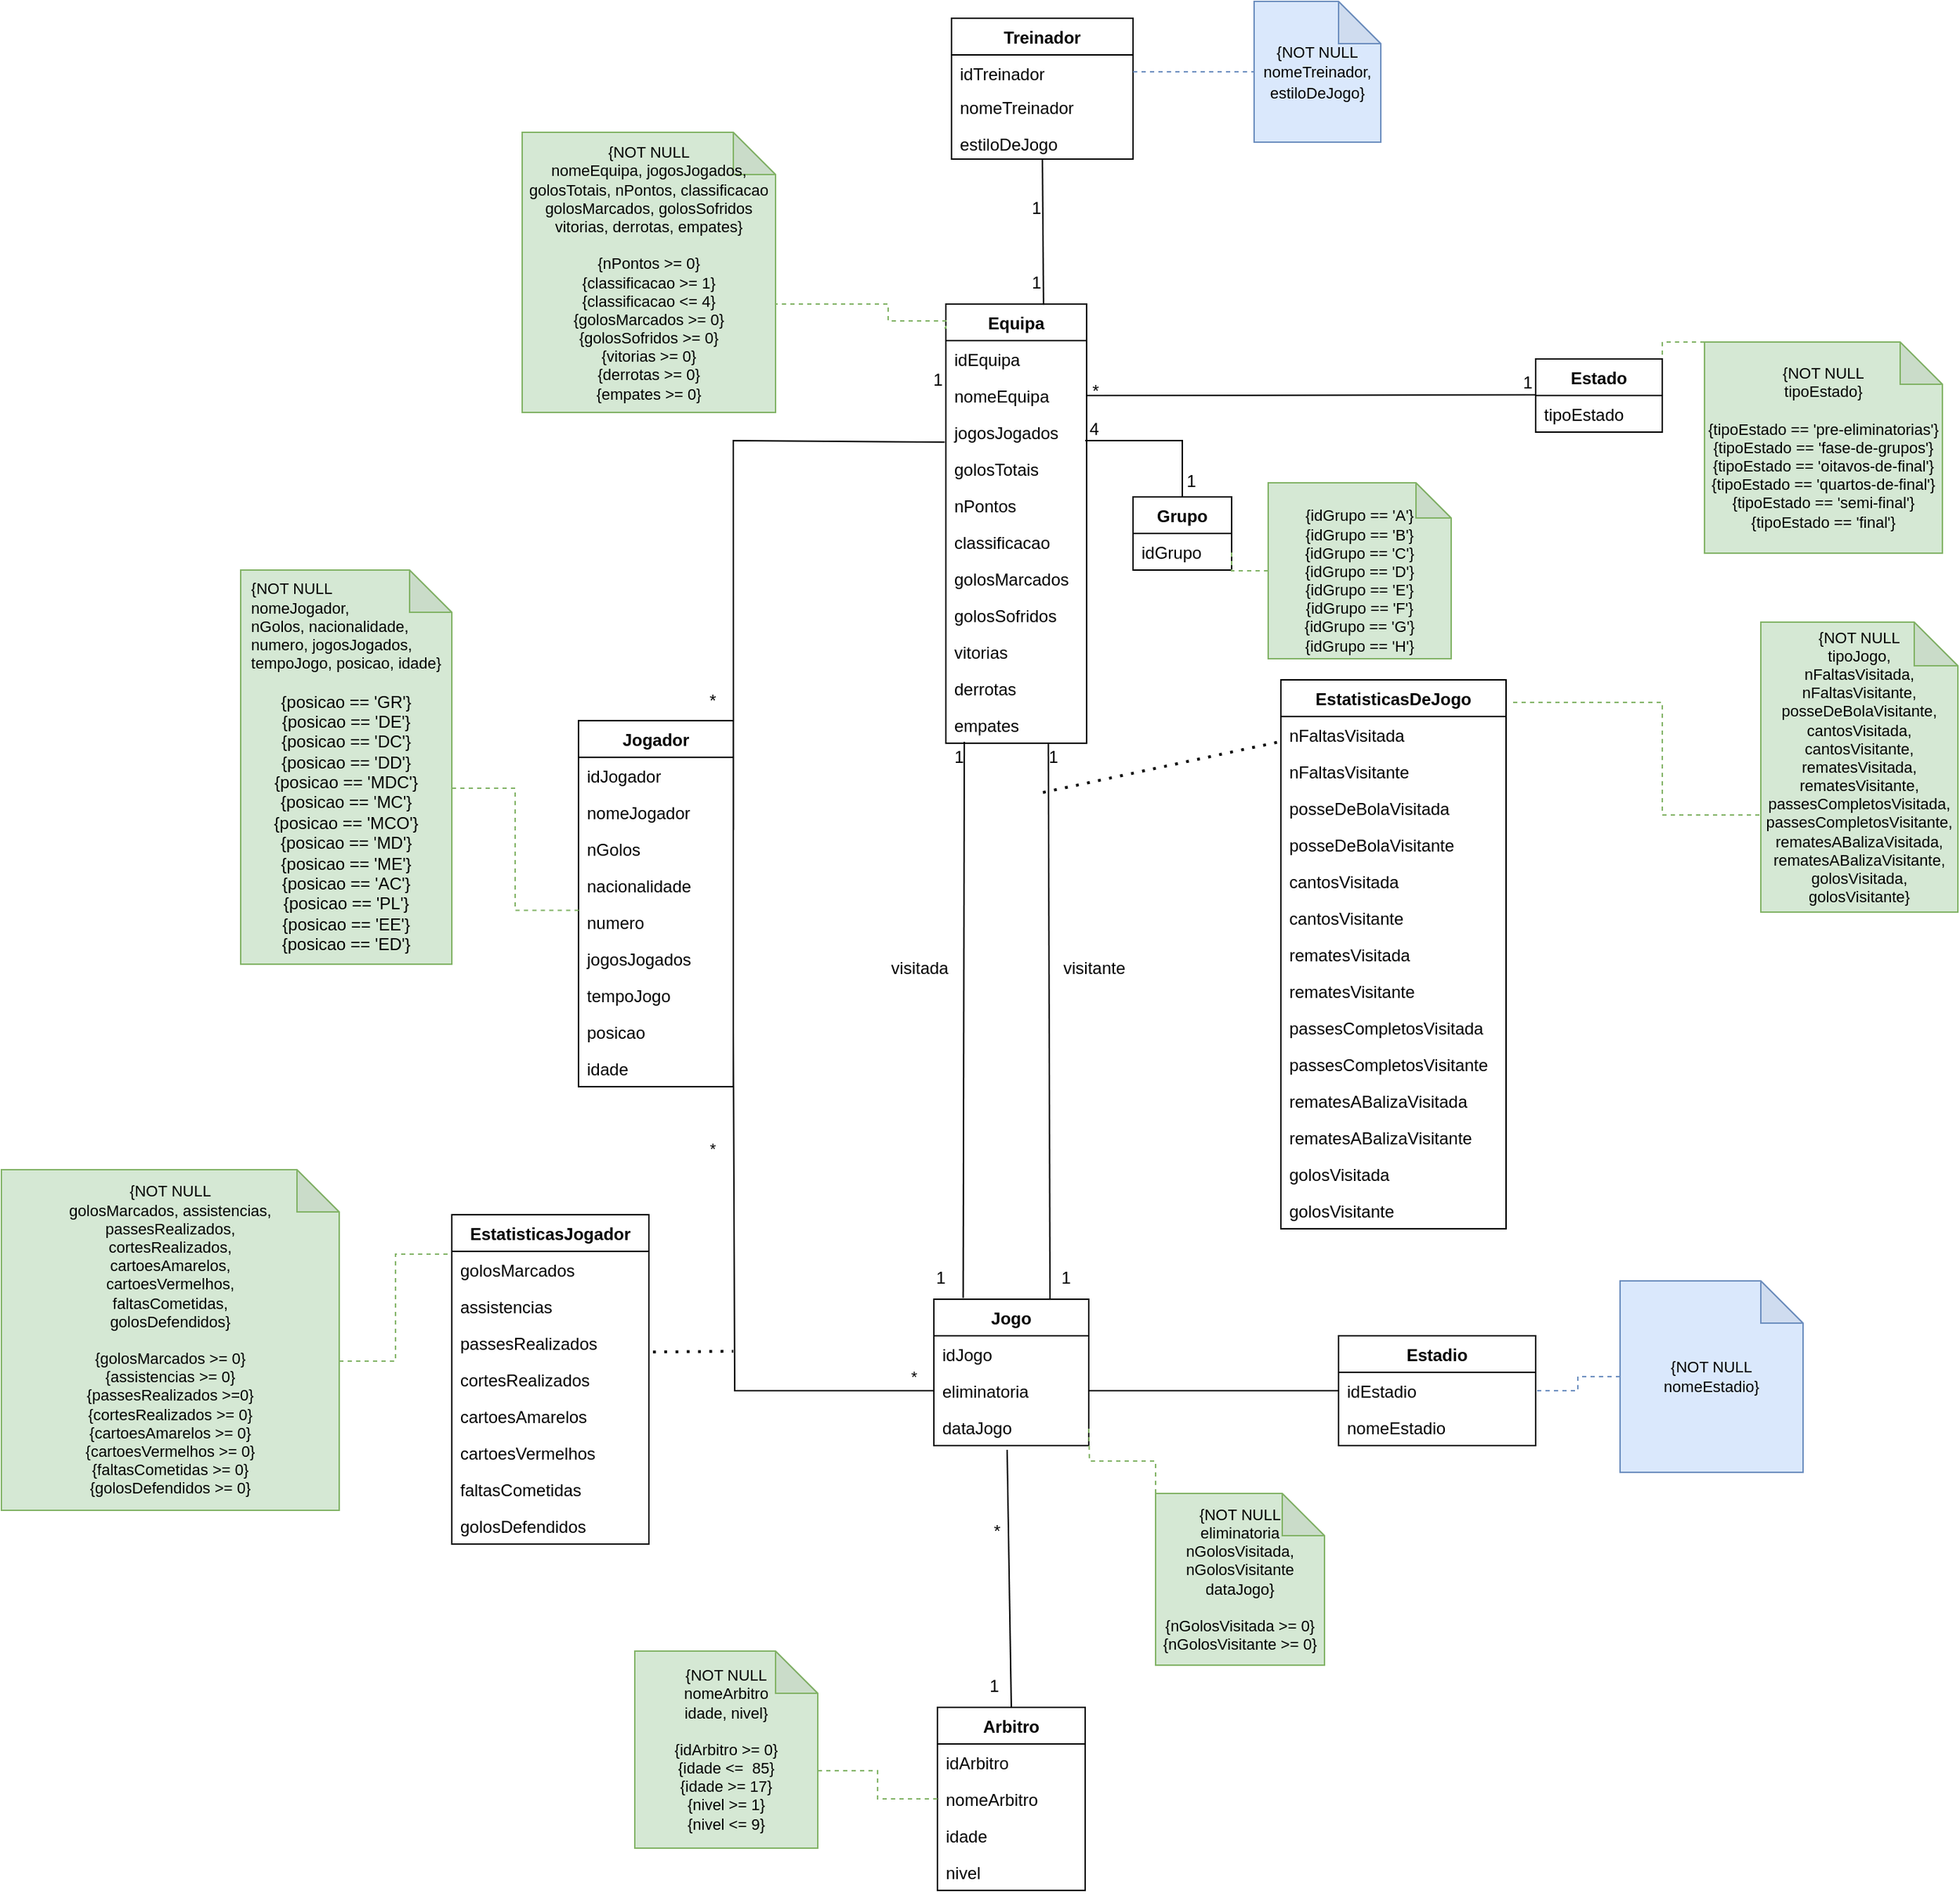 <mxfile version="20.7.4"><diagram id="o1fKpXjpZKO0QUA-Rvre" name="Page-1"><mxGraphModel dx="2308" dy="1985" grid="1" gridSize="10" guides="1" tooltips="1" connect="1" arrows="1" fold="1" page="1" pageScale="1" pageWidth="827" pageHeight="1169" math="0" shadow="0"><root><mxCell id="0"/><mxCell id="1" parent="0"/><mxCell id="t4K7Rf3jq_P4CS6nvT9M-1" value="Equipa" style="swimlane;fontStyle=1;align=center;verticalAlign=top;childLayout=stackLayout;horizontal=1;startSize=26;horizontalStack=0;resizeParent=1;resizeParentMax=0;resizeLast=0;collapsible=1;marginBottom=0;" parent="1" vertex="1"><mxGeometry x="281" y="13" width="100" height="312" as="geometry"/></mxCell><mxCell id="t4K7Rf3jq_P4CS6nvT9M-2" value="idEquipa" style="text;strokeColor=none;fillColor=none;align=left;verticalAlign=top;spacingLeft=4;spacingRight=4;overflow=hidden;rotatable=0;points=[[0,0.5],[1,0.5]];portConstraint=eastwest;" parent="t4K7Rf3jq_P4CS6nvT9M-1" vertex="1"><mxGeometry y="26" width="100" height="26" as="geometry"/></mxCell><mxCell id="t4K7Rf3jq_P4CS6nvT9M-3" value="nomeEquipa" style="text;strokeColor=none;fillColor=none;align=left;verticalAlign=top;spacingLeft=4;spacingRight=4;overflow=hidden;rotatable=0;points=[[0,0.5],[1,0.5]];portConstraint=eastwest;fontStyle=0" parent="t4K7Rf3jq_P4CS6nvT9M-1" vertex="1"><mxGeometry y="52" width="100" height="26" as="geometry"/></mxCell><mxCell id="t4K7Rf3jq_P4CS6nvT9M-4" value="jogosJogados" style="text;strokeColor=none;fillColor=none;align=left;verticalAlign=top;spacingLeft=4;spacingRight=4;overflow=hidden;rotatable=0;points=[[0,0.5],[1,0.5]];portConstraint=eastwest;" parent="t4K7Rf3jq_P4CS6nvT9M-1" vertex="1"><mxGeometry y="78" width="100" height="26" as="geometry"/></mxCell><mxCell id="t4K7Rf3jq_P4CS6nvT9M-5" value="golosTotais" style="text;strokeColor=none;fillColor=none;align=left;verticalAlign=top;spacingLeft=4;spacingRight=4;overflow=hidden;rotatable=0;points=[[0,0.5],[1,0.5]];portConstraint=eastwest;" parent="t4K7Rf3jq_P4CS6nvT9M-1" vertex="1"><mxGeometry y="104" width="100" height="26" as="geometry"/></mxCell><mxCell id="ZD6947_bh7tie47ySwSX-15" value="nPontos" style="text;strokeColor=none;fillColor=none;align=left;verticalAlign=top;spacingLeft=4;spacingRight=4;overflow=hidden;rotatable=0;points=[[0,0.5],[1,0.5]];portConstraint=eastwest;" vertex="1" parent="t4K7Rf3jq_P4CS6nvT9M-1"><mxGeometry y="130" width="100" height="26" as="geometry"/></mxCell><mxCell id="ZD6947_bh7tie47ySwSX-16" value="classificacao" style="text;strokeColor=none;fillColor=none;align=left;verticalAlign=top;spacingLeft=4;spacingRight=4;overflow=hidden;rotatable=0;points=[[0,0.5],[1,0.5]];portConstraint=eastwest;" vertex="1" parent="t4K7Rf3jq_P4CS6nvT9M-1"><mxGeometry y="156" width="100" height="26" as="geometry"/></mxCell><mxCell id="ZD6947_bh7tie47ySwSX-17" value="golosMarcados" style="text;strokeColor=none;fillColor=none;align=left;verticalAlign=top;spacingLeft=4;spacingRight=4;overflow=hidden;rotatable=0;points=[[0,0.5],[1,0.5]];portConstraint=eastwest;" vertex="1" parent="t4K7Rf3jq_P4CS6nvT9M-1"><mxGeometry y="182" width="100" height="26" as="geometry"/></mxCell><mxCell id="ZD6947_bh7tie47ySwSX-18" value="golosSofridos" style="text;strokeColor=none;fillColor=none;align=left;verticalAlign=top;spacingLeft=4;spacingRight=4;overflow=hidden;rotatable=0;points=[[0,0.5],[1,0.5]];portConstraint=eastwest;" vertex="1" parent="t4K7Rf3jq_P4CS6nvT9M-1"><mxGeometry y="208" width="100" height="26" as="geometry"/></mxCell><mxCell id="ZD6947_bh7tie47ySwSX-19" value="vitorias" style="text;strokeColor=none;fillColor=none;align=left;verticalAlign=top;spacingLeft=4;spacingRight=4;overflow=hidden;rotatable=0;points=[[0,0.5],[1,0.5]];portConstraint=eastwest;" vertex="1" parent="t4K7Rf3jq_P4CS6nvT9M-1"><mxGeometry y="234" width="100" height="26" as="geometry"/></mxCell><mxCell id="ZD6947_bh7tie47ySwSX-20" value="derrotas" style="text;strokeColor=none;fillColor=none;align=left;verticalAlign=top;spacingLeft=4;spacingRight=4;overflow=hidden;rotatable=0;points=[[0,0.5],[1,0.5]];portConstraint=eastwest;" vertex="1" parent="t4K7Rf3jq_P4CS6nvT9M-1"><mxGeometry y="260" width="100" height="26" as="geometry"/></mxCell><mxCell id="ZD6947_bh7tie47ySwSX-21" value="empates" style="text;strokeColor=none;fillColor=none;align=left;verticalAlign=top;spacingLeft=4;spacingRight=4;overflow=hidden;rotatable=0;points=[[0,0.5],[1,0.5]];portConstraint=eastwest;" vertex="1" parent="t4K7Rf3jq_P4CS6nvT9M-1"><mxGeometry y="286" width="100" height="26" as="geometry"/></mxCell><mxCell id="t4K7Rf3jq_P4CS6nvT9M-6" value="Jogador" style="swimlane;fontStyle=1;align=center;verticalAlign=top;childLayout=stackLayout;horizontal=1;startSize=26;horizontalStack=0;resizeParent=1;resizeParentMax=0;resizeLast=0;collapsible=1;marginBottom=0;" parent="1" vertex="1"><mxGeometry x="20" y="309" width="110" height="260" as="geometry"/></mxCell><mxCell id="t4K7Rf3jq_P4CS6nvT9M-7" value="idJogador" style="text;strokeColor=none;fillColor=none;align=left;verticalAlign=top;spacingLeft=4;spacingRight=4;overflow=hidden;rotatable=0;points=[[0,0.5],[1,0.5]];portConstraint=eastwest;" parent="t4K7Rf3jq_P4CS6nvT9M-6" vertex="1"><mxGeometry y="26" width="110" height="26" as="geometry"/></mxCell><mxCell id="t4K7Rf3jq_P4CS6nvT9M-8" value="nomeJogador" style="text;strokeColor=none;fillColor=none;align=left;verticalAlign=top;spacingLeft=4;spacingRight=4;overflow=hidden;rotatable=0;points=[[0,0.5],[1,0.5]];portConstraint=eastwest;" parent="t4K7Rf3jq_P4CS6nvT9M-6" vertex="1"><mxGeometry y="52" width="110" height="26" as="geometry"/></mxCell><mxCell id="t4K7Rf3jq_P4CS6nvT9M-9" value="nGolos" style="text;strokeColor=none;fillColor=none;align=left;verticalAlign=top;spacingLeft=4;spacingRight=4;overflow=hidden;rotatable=0;points=[[0,0.5],[1,0.5]];portConstraint=eastwest;" parent="t4K7Rf3jq_P4CS6nvT9M-6" vertex="1"><mxGeometry y="78" width="110" height="26" as="geometry"/></mxCell><mxCell id="t4K7Rf3jq_P4CS6nvT9M-10" value="nacionalidade" style="text;strokeColor=none;fillColor=none;align=left;verticalAlign=top;spacingLeft=4;spacingRight=4;overflow=hidden;rotatable=0;points=[[0,0.5],[1,0.5]];portConstraint=eastwest;" parent="t4K7Rf3jq_P4CS6nvT9M-6" vertex="1"><mxGeometry y="104" width="110" height="26" as="geometry"/></mxCell><mxCell id="t4K7Rf3jq_P4CS6nvT9M-11" value="numero" style="text;strokeColor=none;fillColor=none;align=left;verticalAlign=top;spacingLeft=4;spacingRight=4;overflow=hidden;rotatable=0;points=[[0,0.5],[1,0.5]];portConstraint=eastwest;" parent="t4K7Rf3jq_P4CS6nvT9M-6" vertex="1"><mxGeometry y="130" width="110" height="26" as="geometry"/></mxCell><mxCell id="t4K7Rf3jq_P4CS6nvT9M-12" value="jogosJogados" style="text;strokeColor=none;fillColor=none;align=left;verticalAlign=top;spacingLeft=4;spacingRight=4;overflow=hidden;rotatable=0;points=[[0,0.5],[1,0.5]];portConstraint=eastwest;" parent="t4K7Rf3jq_P4CS6nvT9M-6" vertex="1"><mxGeometry y="156" width="110" height="26" as="geometry"/></mxCell><mxCell id="t4K7Rf3jq_P4CS6nvT9M-13" value="tempoJogo" style="text;strokeColor=none;fillColor=none;align=left;verticalAlign=top;spacingLeft=4;spacingRight=4;overflow=hidden;rotatable=0;points=[[0,0.5],[1,0.5]];portConstraint=eastwest;" parent="t4K7Rf3jq_P4CS6nvT9M-6" vertex="1"><mxGeometry y="182" width="110" height="26" as="geometry"/></mxCell><mxCell id="t4K7Rf3jq_P4CS6nvT9M-14" value="posicao" style="text;strokeColor=none;fillColor=none;align=left;verticalAlign=top;spacingLeft=4;spacingRight=4;overflow=hidden;rotatable=0;points=[[0,0.5],[1,0.5]];portConstraint=eastwest;" parent="t4K7Rf3jq_P4CS6nvT9M-6" vertex="1"><mxGeometry y="208" width="110" height="26" as="geometry"/></mxCell><mxCell id="t4K7Rf3jq_P4CS6nvT9M-15" value="idade" style="text;strokeColor=none;fillColor=none;align=left;verticalAlign=top;spacingLeft=4;spacingRight=4;overflow=hidden;rotatable=0;points=[[0,0.5],[1,0.5]];portConstraint=eastwest;" parent="t4K7Rf3jq_P4CS6nvT9M-6" vertex="1"><mxGeometry y="234" width="110" height="26" as="geometry"/></mxCell><mxCell id="t4K7Rf3jq_P4CS6nvT9M-16" value="" style="endArrow=none;html=1;rounded=0;entryX=-0.008;entryY=0.773;entryDx=0;entryDy=0;exitX=1.001;exitY=-0.016;exitDx=0;exitDy=0;exitPerimeter=0;entryPerimeter=0;" parent="1" source="t4K7Rf3jq_P4CS6nvT9M-9" target="t4K7Rf3jq_P4CS6nvT9M-4" edge="1"><mxGeometry width="50" height="50" relative="1" as="geometry"><mxPoint x="170" y="160" as="sourcePoint"/><mxPoint x="220" y="110" as="targetPoint"/><Array as="points"><mxPoint x="130" y="110"/></Array></mxGeometry></mxCell><mxCell id="t4K7Rf3jq_P4CS6nvT9M-17" value="Jogo" style="swimlane;fontStyle=1;align=center;verticalAlign=top;childLayout=stackLayout;horizontal=1;startSize=26;horizontalStack=0;resizeParent=1;resizeParentMax=0;resizeLast=0;collapsible=1;marginBottom=0;" parent="1" vertex="1"><mxGeometry x="272.5" y="720" width="110" height="104" as="geometry"/></mxCell><mxCell id="t4K7Rf3jq_P4CS6nvT9M-18" value="idJogo" style="text;strokeColor=none;fillColor=none;align=left;verticalAlign=top;spacingLeft=4;spacingRight=4;overflow=hidden;rotatable=0;points=[[0,0.5],[1,0.5]];portConstraint=eastwest;" parent="t4K7Rf3jq_P4CS6nvT9M-17" vertex="1"><mxGeometry y="26" width="110" height="26" as="geometry"/></mxCell><mxCell id="t4K7Rf3jq_P4CS6nvT9M-19" value="eliminatoria" style="text;strokeColor=none;fillColor=none;align=left;verticalAlign=top;spacingLeft=4;spacingRight=4;overflow=hidden;rotatable=0;points=[[0,0.5],[1,0.5]];portConstraint=eastwest;" parent="t4K7Rf3jq_P4CS6nvT9M-17" vertex="1"><mxGeometry y="52" width="110" height="26" as="geometry"/></mxCell><mxCell id="t4K7Rf3jq_P4CS6nvT9M-22" value="dataJogo" style="text;strokeColor=none;fillColor=none;align=left;verticalAlign=top;spacingLeft=4;spacingRight=4;overflow=hidden;rotatable=0;points=[[0,0.5],[1,0.5]];portConstraint=eastwest;" parent="t4K7Rf3jq_P4CS6nvT9M-17" vertex="1"><mxGeometry y="78" width="110" height="26" as="geometry"/></mxCell><mxCell id="t4K7Rf3jq_P4CS6nvT9M-23" value="" style="endArrow=none;html=1;rounded=0;entryX=0.131;entryY=0.963;entryDx=0;entryDy=0;entryPerimeter=0;exitX=0.189;exitY=-0.009;exitDx=0;exitDy=0;exitPerimeter=0;" parent="1" source="t4K7Rf3jq_P4CS6nvT9M-17" target="ZD6947_bh7tie47ySwSX-21" edge="1"><mxGeometry width="50" height="50" relative="1" as="geometry"><mxPoint x="280" y="430" as="sourcePoint"/><mxPoint x="330" y="380" as="targetPoint"/></mxGeometry></mxCell><mxCell id="t4K7Rf3jq_P4CS6nvT9M-24" value="" style="endArrow=none;html=1;rounded=0;entryX=0.728;entryY=0.99;entryDx=0;entryDy=0;entryPerimeter=0;exitX=0.75;exitY=0;exitDx=0;exitDy=0;" parent="1" source="t4K7Rf3jq_P4CS6nvT9M-17" target="ZD6947_bh7tie47ySwSX-21" edge="1"><mxGeometry width="50" height="50" relative="1" as="geometry"><mxPoint x="280" y="430" as="sourcePoint"/><mxPoint x="330" y="380" as="targetPoint"/></mxGeometry></mxCell><mxCell id="t4K7Rf3jq_P4CS6nvT9M-25" value="visitada" style="text;html=1;align=center;verticalAlign=middle;resizable=0;points=[];autosize=1;strokeColor=none;fillColor=none;" parent="1" vertex="1"><mxGeometry x="232" y="470" width="60" height="30" as="geometry"/></mxCell><mxCell id="t4K7Rf3jq_P4CS6nvT9M-26" value="visitante" style="text;html=1;align=center;verticalAlign=middle;resizable=0;points=[];autosize=1;strokeColor=none;fillColor=none;" parent="1" vertex="1"><mxGeometry x="351" y="470" width="70" height="30" as="geometry"/></mxCell><mxCell id="t4K7Rf3jq_P4CS6nvT9M-36" value="*" style="text;html=1;align=center;verticalAlign=middle;resizable=0;points=[];autosize=1;strokeColor=none;fillColor=none;" parent="1" vertex="1"><mxGeometry x="100" y="280" width="30" height="30" as="geometry"/></mxCell><mxCell id="t4K7Rf3jq_P4CS6nvT9M-37" value="1" style="text;html=1;align=center;verticalAlign=middle;resizable=0;points=[];autosize=1;strokeColor=none;fillColor=none;" parent="1" vertex="1"><mxGeometry x="260" y="52" width="30" height="30" as="geometry"/></mxCell><mxCell id="t4K7Rf3jq_P4CS6nvT9M-38" value="Estado" style="swimlane;fontStyle=1;align=center;verticalAlign=top;childLayout=stackLayout;horizontal=1;startSize=26;horizontalStack=0;resizeParent=1;resizeParentMax=0;resizeLast=0;collapsible=1;marginBottom=0;" parent="1" vertex="1"><mxGeometry x="700" y="52" width="90" height="52" as="geometry"/></mxCell><mxCell id="t4K7Rf3jq_P4CS6nvT9M-39" value="tipoEstado" style="text;strokeColor=none;fillColor=none;align=left;verticalAlign=top;spacingLeft=4;spacingRight=4;overflow=hidden;rotatable=0;points=[[0,0.5],[1,0.5]];portConstraint=eastwest;" parent="t4K7Rf3jq_P4CS6nvT9M-38" vertex="1"><mxGeometry y="26" width="90" height="26" as="geometry"/></mxCell><mxCell id="t4K7Rf3jq_P4CS6nvT9M-40" value="Grupo" style="swimlane;fontStyle=1;align=center;verticalAlign=top;childLayout=stackLayout;horizontal=1;startSize=26;horizontalStack=0;resizeParent=1;resizeParentMax=0;resizeLast=0;collapsible=1;marginBottom=0;" parent="1" vertex="1"><mxGeometry x="414" y="150" width="70" height="52" as="geometry"/></mxCell><mxCell id="t4K7Rf3jq_P4CS6nvT9M-41" value="idGrupo" style="text;strokeColor=none;fillColor=none;align=left;verticalAlign=top;spacingLeft=4;spacingRight=4;overflow=hidden;rotatable=0;points=[[0,0.5],[1,0.5]];portConstraint=eastwest;" parent="t4K7Rf3jq_P4CS6nvT9M-40" vertex="1"><mxGeometry y="26" width="70" height="26" as="geometry"/></mxCell><mxCell id="t4K7Rf3jq_P4CS6nvT9M-42" value="" style="endArrow=none;html=1;rounded=0;exitX=1;exitY=0.5;exitDx=0;exitDy=0;entryX=0.002;entryY=-0.018;entryDx=0;entryDy=0;entryPerimeter=0;" parent="1" source="t4K7Rf3jq_P4CS6nvT9M-3" target="t4K7Rf3jq_P4CS6nvT9M-39" edge="1"><mxGeometry width="50" height="50" relative="1" as="geometry"><mxPoint x="430" y="130" as="sourcePoint"/><mxPoint x="480" y="80" as="targetPoint"/></mxGeometry></mxCell><mxCell id="t4K7Rf3jq_P4CS6nvT9M-43" value="" style="endArrow=none;html=1;rounded=0;entryX=0.5;entryY=0;entryDx=0;entryDy=0;" parent="1" target="t4K7Rf3jq_P4CS6nvT9M-40" edge="1"><mxGeometry width="50" height="50" relative="1" as="geometry"><mxPoint x="380.0" y="110" as="sourcePoint"/><mxPoint x="430" y="110" as="targetPoint"/><Array as="points"><mxPoint x="449" y="110"/></Array></mxGeometry></mxCell><mxCell id="t4K7Rf3jq_P4CS6nvT9M-44" value="*" style="text;html=1;align=center;verticalAlign=middle;resizable=0;points=[];autosize=1;strokeColor=none;fillColor=none;" parent="1" vertex="1"><mxGeometry x="372" y="60" width="30" height="30" as="geometry"/></mxCell><mxCell id="t4K7Rf3jq_P4CS6nvT9M-45" value="1" style="text;html=1;align=center;verticalAlign=middle;resizable=0;points=[];autosize=1;strokeColor=none;fillColor=none;" parent="1" vertex="1"><mxGeometry x="679" y="54" width="30" height="30" as="geometry"/></mxCell><mxCell id="t4K7Rf3jq_P4CS6nvT9M-46" value="4" style="text;html=1;align=center;verticalAlign=middle;resizable=0;points=[];autosize=1;strokeColor=none;fillColor=none;" parent="1" vertex="1"><mxGeometry x="371" y="87" width="30" height="30" as="geometry"/></mxCell><mxCell id="t4K7Rf3jq_P4CS6nvT9M-47" value="1" style="text;html=1;align=center;verticalAlign=middle;resizable=0;points=[];autosize=1;strokeColor=none;fillColor=none;" parent="1" vertex="1"><mxGeometry x="440" y="124" width="30" height="30" as="geometry"/></mxCell><mxCell id="t4K7Rf3jq_P4CS6nvT9M-48" value="1" style="text;html=1;align=center;verticalAlign=middle;resizable=0;points=[];autosize=1;strokeColor=none;fillColor=none;" parent="1" vertex="1"><mxGeometry x="275" y="320" width="30" height="30" as="geometry"/></mxCell><mxCell id="t4K7Rf3jq_P4CS6nvT9M-49" value="1" style="text;html=1;align=center;verticalAlign=middle;resizable=0;points=[];autosize=1;strokeColor=none;fillColor=none;" parent="1" vertex="1"><mxGeometry x="342" y="320" width="30" height="30" as="geometry"/></mxCell><mxCell id="t4K7Rf3jq_P4CS6nvT9M-50" value="1" style="text;html=1;align=center;verticalAlign=middle;resizable=0;points=[];autosize=1;strokeColor=none;fillColor=none;" parent="1" vertex="1"><mxGeometry x="262" y="690" width="30" height="30" as="geometry"/></mxCell><mxCell id="t4K7Rf3jq_P4CS6nvT9M-51" value="EstatisticasDeJogo" style="swimlane;fontStyle=1;align=center;verticalAlign=top;childLayout=stackLayout;horizontal=1;startSize=26;horizontalStack=0;resizeParent=1;resizeParentMax=0;resizeLast=0;collapsible=1;marginBottom=0;" parent="1" vertex="1"><mxGeometry x="519" y="280" width="160" height="390" as="geometry"/></mxCell><mxCell id="t4K7Rf3jq_P4CS6nvT9M-53" value="nFaltasVisitada" style="text;strokeColor=none;fillColor=none;align=left;verticalAlign=top;spacingLeft=4;spacingRight=4;overflow=hidden;rotatable=0;points=[[0,0.5],[1,0.5]];portConstraint=eastwest;" parent="t4K7Rf3jq_P4CS6nvT9M-51" vertex="1"><mxGeometry y="26" width="160" height="26" as="geometry"/></mxCell><mxCell id="t4K7Rf3jq_P4CS6nvT9M-54" value="nFaltasVisitante" style="text;strokeColor=none;fillColor=none;align=left;verticalAlign=top;spacingLeft=4;spacingRight=4;overflow=hidden;rotatable=0;points=[[0,0.5],[1,0.5]];portConstraint=eastwest;" parent="t4K7Rf3jq_P4CS6nvT9M-51" vertex="1"><mxGeometry y="52" width="160" height="26" as="geometry"/></mxCell><mxCell id="t4K7Rf3jq_P4CS6nvT9M-55" value="posseDeBolaVisitada&#xA;" style="text;strokeColor=none;fillColor=none;align=left;verticalAlign=top;spacingLeft=4;spacingRight=4;overflow=hidden;rotatable=0;points=[[0,0.5],[1,0.5]];portConstraint=eastwest;" parent="t4K7Rf3jq_P4CS6nvT9M-51" vertex="1"><mxGeometry y="78" width="160" height="26" as="geometry"/></mxCell><mxCell id="ZD6947_bh7tie47ySwSX-7" value="posseDeBolaVisitante&#xA;" style="text;strokeColor=none;fillColor=none;align=left;verticalAlign=top;spacingLeft=4;spacingRight=4;overflow=hidden;rotatable=0;points=[[0,0.5],[1,0.5]];portConstraint=eastwest;" vertex="1" parent="t4K7Rf3jq_P4CS6nvT9M-51"><mxGeometry y="104" width="160" height="26" as="geometry"/></mxCell><mxCell id="t4K7Rf3jq_P4CS6nvT9M-56" value="cantosVisitada&#xA;" style="text;strokeColor=none;fillColor=none;align=left;verticalAlign=top;spacingLeft=4;spacingRight=4;overflow=hidden;rotatable=0;points=[[0,0.5],[1,0.5]];portConstraint=eastwest;" parent="t4K7Rf3jq_P4CS6nvT9M-51" vertex="1"><mxGeometry y="130" width="160" height="26" as="geometry"/></mxCell><mxCell id="ZD6947_bh7tie47ySwSX-8" value="cantosVisitante&#xA;" style="text;strokeColor=none;fillColor=none;align=left;verticalAlign=top;spacingLeft=4;spacingRight=4;overflow=hidden;rotatable=0;points=[[0,0.5],[1,0.5]];portConstraint=eastwest;" vertex="1" parent="t4K7Rf3jq_P4CS6nvT9M-51"><mxGeometry y="156" width="160" height="26" as="geometry"/></mxCell><mxCell id="t4K7Rf3jq_P4CS6nvT9M-57" value="rematesVisitada" style="text;strokeColor=none;fillColor=none;align=left;verticalAlign=top;spacingLeft=4;spacingRight=4;overflow=hidden;rotatable=0;points=[[0,0.5],[1,0.5]];portConstraint=eastwest;" parent="t4K7Rf3jq_P4CS6nvT9M-51" vertex="1"><mxGeometry y="182" width="160" height="26" as="geometry"/></mxCell><mxCell id="ZD6947_bh7tie47ySwSX-9" value="rematesVisitante&#xA;" style="text;strokeColor=none;fillColor=none;align=left;verticalAlign=top;spacingLeft=4;spacingRight=4;overflow=hidden;rotatable=0;points=[[0,0.5],[1,0.5]];portConstraint=eastwest;" vertex="1" parent="t4K7Rf3jq_P4CS6nvT9M-51"><mxGeometry y="208" width="160" height="26" as="geometry"/></mxCell><mxCell id="t4K7Rf3jq_P4CS6nvT9M-58" value="passesCompletosVisitada" style="text;strokeColor=none;fillColor=none;align=left;verticalAlign=top;spacingLeft=4;spacingRight=4;overflow=hidden;rotatable=0;points=[[0,0.5],[1,0.5]];portConstraint=eastwest;" parent="t4K7Rf3jq_P4CS6nvT9M-51" vertex="1"><mxGeometry y="234" width="160" height="26" as="geometry"/></mxCell><mxCell id="ZD6947_bh7tie47ySwSX-10" value="passesCompletosVisitante&#xA;" style="text;strokeColor=none;fillColor=none;align=left;verticalAlign=top;spacingLeft=4;spacingRight=4;overflow=hidden;rotatable=0;points=[[0,0.5],[1,0.5]];portConstraint=eastwest;" vertex="1" parent="t4K7Rf3jq_P4CS6nvT9M-51"><mxGeometry y="260" width="160" height="26" as="geometry"/></mxCell><mxCell id="t4K7Rf3jq_P4CS6nvT9M-59" value="rematesABalizaVisitada" style="text;strokeColor=none;fillColor=none;align=left;verticalAlign=top;spacingLeft=4;spacingRight=4;overflow=hidden;rotatable=0;points=[[0,0.5],[1,0.5]];portConstraint=eastwest;" parent="t4K7Rf3jq_P4CS6nvT9M-51" vertex="1"><mxGeometry y="286" width="160" height="26" as="geometry"/></mxCell><mxCell id="ZD6947_bh7tie47ySwSX-11" value="rematesABalizaVisitante" style="text;strokeColor=none;fillColor=none;align=left;verticalAlign=top;spacingLeft=4;spacingRight=4;overflow=hidden;rotatable=0;points=[[0,0.5],[1,0.5]];portConstraint=eastwest;" vertex="1" parent="t4K7Rf3jq_P4CS6nvT9M-51"><mxGeometry y="312" width="160" height="26" as="geometry"/></mxCell><mxCell id="ZD6947_bh7tie47ySwSX-12" value="golosVisitada" style="text;strokeColor=none;fillColor=none;align=left;verticalAlign=top;spacingLeft=4;spacingRight=4;overflow=hidden;rotatable=0;points=[[0,0.5],[1,0.5]];portConstraint=eastwest;" vertex="1" parent="t4K7Rf3jq_P4CS6nvT9M-51"><mxGeometry y="338" width="160" height="26" as="geometry"/></mxCell><mxCell id="ZD6947_bh7tie47ySwSX-13" value="golosVisitante" style="text;strokeColor=none;fillColor=none;align=left;verticalAlign=top;spacingLeft=4;spacingRight=4;overflow=hidden;rotatable=0;points=[[0,0.5],[1,0.5]];portConstraint=eastwest;" vertex="1" parent="t4K7Rf3jq_P4CS6nvT9M-51"><mxGeometry y="364" width="160" height="26" as="geometry"/></mxCell><mxCell id="t4K7Rf3jq_P4CS6nvT9M-60" value="" style="endArrow=none;dashed=1;html=1;dashPattern=1 3;strokeWidth=2;rounded=0;entryX=-0.004;entryY=0.689;entryDx=0;entryDy=0;entryPerimeter=0;" parent="1" target="t4K7Rf3jq_P4CS6nvT9M-53" edge="1"><mxGeometry width="50" height="50" relative="1" as="geometry"><mxPoint x="350" y="360" as="sourcePoint"/><mxPoint x="410" y="310" as="targetPoint"/></mxGeometry></mxCell><mxCell id="t4K7Rf3jq_P4CS6nvT9M-61" value="EstatisticasJogador" style="swimlane;fontStyle=1;align=center;verticalAlign=top;childLayout=stackLayout;horizontal=1;startSize=26;horizontalStack=0;resizeParent=1;resizeParentMax=0;resizeLast=0;collapsible=1;marginBottom=0;" parent="1" vertex="1"><mxGeometry x="-70" y="660" width="140" height="234" as="geometry"/></mxCell><mxCell id="t4K7Rf3jq_P4CS6nvT9M-62" value="golosMarcados" style="text;strokeColor=none;fillColor=none;align=left;verticalAlign=top;spacingLeft=4;spacingRight=4;overflow=hidden;rotatable=0;points=[[0,0.5],[1,0.5]];portConstraint=eastwest;" parent="t4K7Rf3jq_P4CS6nvT9M-61" vertex="1"><mxGeometry y="26" width="140" height="26" as="geometry"/></mxCell><mxCell id="t4K7Rf3jq_P4CS6nvT9M-63" value="assistencias" style="text;strokeColor=none;fillColor=none;align=left;verticalAlign=top;spacingLeft=4;spacingRight=4;overflow=hidden;rotatable=0;points=[[0,0.5],[1,0.5]];portConstraint=eastwest;" parent="t4K7Rf3jq_P4CS6nvT9M-61" vertex="1"><mxGeometry y="52" width="140" height="26" as="geometry"/></mxCell><mxCell id="t4K7Rf3jq_P4CS6nvT9M-64" value="passesRealizados" style="text;strokeColor=none;fillColor=none;align=left;verticalAlign=top;spacingLeft=4;spacingRight=4;overflow=hidden;rotatable=0;points=[[0,0.5],[1,0.5]];portConstraint=eastwest;" parent="t4K7Rf3jq_P4CS6nvT9M-61" vertex="1"><mxGeometry y="78" width="140" height="26" as="geometry"/></mxCell><mxCell id="t4K7Rf3jq_P4CS6nvT9M-65" value="cortesRealizados" style="text;strokeColor=none;fillColor=none;align=left;verticalAlign=top;spacingLeft=4;spacingRight=4;overflow=hidden;rotatable=0;points=[[0,0.5],[1,0.5]];portConstraint=eastwest;" parent="t4K7Rf3jq_P4CS6nvT9M-61" vertex="1"><mxGeometry y="104" width="140" height="26" as="geometry"/></mxCell><mxCell id="t4K7Rf3jq_P4CS6nvT9M-66" value="cartoesAmarelos" style="text;strokeColor=none;fillColor=none;align=left;verticalAlign=top;spacingLeft=4;spacingRight=4;overflow=hidden;rotatable=0;points=[[0,0.5],[1,0.5]];portConstraint=eastwest;" parent="t4K7Rf3jq_P4CS6nvT9M-61" vertex="1"><mxGeometry y="130" width="140" height="26" as="geometry"/></mxCell><mxCell id="t4K7Rf3jq_P4CS6nvT9M-67" value="cartoesVermelhos" style="text;strokeColor=none;fillColor=none;align=left;verticalAlign=top;spacingLeft=4;spacingRight=4;overflow=hidden;rotatable=0;points=[[0,0.5],[1,0.5]];portConstraint=eastwest;" parent="t4K7Rf3jq_P4CS6nvT9M-61" vertex="1"><mxGeometry y="156" width="140" height="26" as="geometry"/></mxCell><mxCell id="t4K7Rf3jq_P4CS6nvT9M-68" value="faltasCometidas" style="text;strokeColor=none;fillColor=none;align=left;verticalAlign=top;spacingLeft=4;spacingRight=4;overflow=hidden;rotatable=0;points=[[0,0.5],[1,0.5]];portConstraint=eastwest;" parent="t4K7Rf3jq_P4CS6nvT9M-61" vertex="1"><mxGeometry y="182" width="140" height="26" as="geometry"/></mxCell><mxCell id="t4K7Rf3jq_P4CS6nvT9M-69" value="golosDefendidos" style="text;strokeColor=none;fillColor=none;align=left;verticalAlign=top;spacingLeft=4;spacingRight=4;overflow=hidden;rotatable=0;points=[[0,0.5],[1,0.5]];portConstraint=eastwest;" parent="t4K7Rf3jq_P4CS6nvT9M-61" vertex="1"><mxGeometry y="208" width="140" height="26" as="geometry"/></mxCell><mxCell id="t4K7Rf3jq_P4CS6nvT9M-71" value="Arbitro" style="swimlane;fontStyle=1;align=center;verticalAlign=top;childLayout=stackLayout;horizontal=1;startSize=26;horizontalStack=0;resizeParent=1;resizeParentMax=0;resizeLast=0;collapsible=1;marginBottom=0;" parent="1" vertex="1"><mxGeometry x="275" y="1010" width="105" height="130" as="geometry"/></mxCell><mxCell id="t4K7Rf3jq_P4CS6nvT9M-72" value="idArbitro" style="text;strokeColor=none;fillColor=none;align=left;verticalAlign=top;spacingLeft=4;spacingRight=4;overflow=hidden;rotatable=0;points=[[0,0.5],[1,0.5]];portConstraint=eastwest;" parent="t4K7Rf3jq_P4CS6nvT9M-71" vertex="1"><mxGeometry y="26" width="105" height="26" as="geometry"/></mxCell><mxCell id="t4K7Rf3jq_P4CS6nvT9M-73" value="nomeArbitro" style="text;strokeColor=none;fillColor=none;align=left;verticalAlign=top;spacingLeft=4;spacingRight=4;overflow=hidden;rotatable=0;points=[[0,0.5],[1,0.5]];portConstraint=eastwest;" parent="t4K7Rf3jq_P4CS6nvT9M-71" vertex="1"><mxGeometry y="52" width="105" height="26" as="geometry"/></mxCell><mxCell id="t4K7Rf3jq_P4CS6nvT9M-74" value="idade" style="text;strokeColor=none;fillColor=none;align=left;verticalAlign=top;spacingLeft=4;spacingRight=4;overflow=hidden;rotatable=0;points=[[0,0.5],[1,0.5]];portConstraint=eastwest;" parent="t4K7Rf3jq_P4CS6nvT9M-71" vertex="1"><mxGeometry y="78" width="105" height="26" as="geometry"/></mxCell><mxCell id="t4K7Rf3jq_P4CS6nvT9M-75" value="nivel" style="text;strokeColor=none;fillColor=none;align=left;verticalAlign=top;spacingLeft=4;spacingRight=4;overflow=hidden;rotatable=0;points=[[0,0.5],[1,0.5]];portConstraint=eastwest;" parent="t4K7Rf3jq_P4CS6nvT9M-71" vertex="1"><mxGeometry y="104" width="105" height="26" as="geometry"/></mxCell><mxCell id="t4K7Rf3jq_P4CS6nvT9M-76" value="" style="endArrow=none;html=1;rounded=0;entryX=0.473;entryY=1.115;entryDx=0;entryDy=0;entryPerimeter=0;exitX=0.5;exitY=0;exitDx=0;exitDy=0;" parent="1" source="t4K7Rf3jq_P4CS6nvT9M-71" target="t4K7Rf3jq_P4CS6nvT9M-22" edge="1"><mxGeometry width="50" height="50" relative="1" as="geometry"><mxPoint x="300" y="620" as="sourcePoint"/><mxPoint x="350" y="570" as="targetPoint"/></mxGeometry></mxCell><mxCell id="t4K7Rf3jq_P4CS6nvT9M-77" value="1" style="text;html=1;align=center;verticalAlign=middle;resizable=0;points=[];autosize=1;strokeColor=none;fillColor=none;" parent="1" vertex="1"><mxGeometry x="351" y="690" width="30" height="30" as="geometry"/></mxCell><mxCell id="t4K7Rf3jq_P4CS6nvT9M-78" value="1" style="text;html=1;align=center;verticalAlign=middle;resizable=0;points=[];autosize=1;strokeColor=none;fillColor=none;" parent="1" vertex="1"><mxGeometry x="300" y="980" width="30" height="30" as="geometry"/></mxCell><mxCell id="t4K7Rf3jq_P4CS6nvT9M-82" style="edgeStyle=orthogonalEdgeStyle;rounded=0;orthogonalLoop=1;jettySize=auto;html=1;exitX=0;exitY=0;exitDx=150;exitDy=155;exitPerimeter=0;entryX=0.011;entryY=0.185;entryDx=0;entryDy=0;entryPerimeter=0;dashed=1;fontSize=11;endArrow=none;endFill=0;fillColor=#d5e8d4;strokeColor=#82b366;" parent="1" source="t4K7Rf3jq_P4CS6nvT9M-83" target="t4K7Rf3jq_P4CS6nvT9M-11" edge="1"><mxGeometry relative="1" as="geometry"/></mxCell><mxCell id="t4K7Rf3jq_P4CS6nvT9M-83" value="&lt;div style=&quot;text-align: left; font-size: 11px;&quot;&gt;&lt;span style=&quot;background-color: initial;&quot;&gt;&lt;font style=&quot;font-size: 11px;&quot;&gt;{NOT NULL&lt;/font&gt;&lt;/span&gt;&lt;/div&gt;&lt;font style=&quot;font-size: 11px;&quot;&gt;&lt;span style=&quot;&quot;&gt;&lt;div style=&quot;text-align: left;&quot;&gt;&lt;span style=&quot;background-color: initial;&quot;&gt;nomeJogador,&lt;/span&gt;&lt;/div&gt;&lt;/span&gt;&lt;span style=&quot;&quot;&gt;&lt;div style=&quot;text-align: left;&quot;&gt;&lt;span style=&quot;background-color: initial;&quot;&gt;nGolos,&amp;nbsp;&lt;/span&gt;&lt;span style=&quot;background-color: initial;&quot;&gt;nacionalidade,&lt;/span&gt;&lt;/div&gt;&lt;/span&gt;&lt;span style=&quot;&quot;&gt;&lt;div style=&quot;text-align: left;&quot;&gt;&lt;span style=&quot;background-color: initial;&quot;&gt;numero,&amp;nbsp;&lt;/span&gt;&lt;span style=&quot;background-color: initial;&quot;&gt;jogosJogados,&lt;/span&gt;&lt;/div&gt;&lt;/span&gt;&lt;span style=&quot;&quot;&gt;&lt;div style=&quot;text-align: left;&quot;&gt;&lt;span style=&quot;background-color: initial;&quot;&gt;tempoJogo,&amp;nbsp;&lt;/span&gt;&lt;span style=&quot;background-color: initial;&quot;&gt;posicao,&amp;nbsp;&lt;/span&gt;&lt;span style=&quot;background-color: initial;&quot;&gt;idade&lt;/span&gt;&lt;span style=&quot;background-color: initial;&quot;&gt;}&lt;/span&gt;&lt;/div&gt;&lt;/span&gt;&lt;/font&gt;&lt;div style=&quot;text-align: left; font-size: 11px;&quot;&gt;&lt;br&gt;&lt;/div&gt;{posicao == 'GR'}&lt;br&gt;{posicao == 'DE'}&lt;br&gt;{posicao == 'DC'}&lt;br&gt;{posicao == 'DD'}&lt;br&gt;{posicao == 'MDC'}&lt;br&gt;{posicao == 'MC'}&lt;br&gt;{posicao == 'MCO'}&lt;br&gt;{posicao == 'MD'}&lt;br&gt;{posicao == 'ME'}&lt;br&gt;{posicao == 'AC'}&lt;br&gt;{posicao == 'PL'}&lt;br&gt;{posicao == 'EE'}&lt;br&gt;{posicao == 'ED'}" style="shape=note;whiteSpace=wrap;html=1;backgroundOutline=1;darkOpacity=0.05;fillColor=#d5e8d4;strokeColor=#82b366;" parent="1" vertex="1"><mxGeometry x="-220" y="202" width="150" height="280" as="geometry"/></mxCell><mxCell id="t4K7Rf3jq_P4CS6nvT9M-84" style="edgeStyle=orthogonalEdgeStyle;rounded=0;orthogonalLoop=1;jettySize=auto;html=1;exitX=0;exitY=0;exitDx=180;exitDy=114.5;exitPerimeter=0;dashed=1;fontSize=11;endArrow=none;endFill=0;fillColor=#d5e8d4;strokeColor=#82b366;" parent="1" source="t4K7Rf3jq_P4CS6nvT9M-97" edge="1"><mxGeometry relative="1" as="geometry"><Array as="points"><mxPoint x="240" y="13"/><mxPoint x="240" y="25"/><mxPoint x="281" y="25"/><mxPoint x="281" y="30"/></Array><mxPoint x="280" y="30" as="targetPoint"/></mxGeometry></mxCell><mxCell id="t4K7Rf3jq_P4CS6nvT9M-86" style="edgeStyle=orthogonalEdgeStyle;rounded=0;orthogonalLoop=1;jettySize=auto;html=1;exitX=0;exitY=0.5;exitDx=0;exitDy=0;exitPerimeter=0;entryX=1;entryY=0.5;entryDx=0;entryDy=0;dashed=1;fontSize=11;endArrow=none;endFill=0;fillColor=#d5e8d4;strokeColor=#82b366;" parent="1" source="t4K7Rf3jq_P4CS6nvT9M-87" target="t4K7Rf3jq_P4CS6nvT9M-41" edge="1"><mxGeometry relative="1" as="geometry"/></mxCell><mxCell id="t4K7Rf3jq_P4CS6nvT9M-87" value="&lt;br&gt;{idGrupo == 'A'}&lt;br&gt;{idGrupo == 'B'}&lt;br&gt;{idGrupo == 'C'}&lt;br&gt;{idGrupo == 'D'}&lt;br&gt;{idGrupo == 'E'}&lt;br&gt;{idGrupo == 'F'}&lt;br&gt;{idGrupo == 'G'}&lt;br&gt;{idGrupo == 'H'}" style="shape=note;whiteSpace=wrap;html=1;backgroundOutline=1;darkOpacity=0.05;fontSize=11;fillColor=#d5e8d4;strokeColor=#82b366;size=25;" parent="1" vertex="1"><mxGeometry x="510" y="140" width="130" height="125" as="geometry"/></mxCell><mxCell id="t4K7Rf3jq_P4CS6nvT9M-88" style="edgeStyle=orthogonalEdgeStyle;rounded=0;orthogonalLoop=1;jettySize=auto;html=1;exitX=0;exitY=0;exitDx=0;exitDy=0;exitPerimeter=0;entryX=1;entryY=0;entryDx=0;entryDy=0;dashed=1;fontSize=11;endArrow=none;endFill=0;fillColor=#d5e8d4;strokeColor=#82b366;" parent="1" source="t4K7Rf3jq_P4CS6nvT9M-89" target="t4K7Rf3jq_P4CS6nvT9M-38" edge="1"><mxGeometry relative="1" as="geometry"/></mxCell><mxCell id="t4K7Rf3jq_P4CS6nvT9M-89" value="{NOT NULL&lt;br&gt;tipoEstado}&lt;br&gt;&lt;br&gt;{tipoEstado == 'pre-eliminatorias'}&lt;br&gt;{tipoEstado == 'fase-de-grupos'}&lt;br&gt;{tipoEstado == 'oitavos-de-final'}&lt;br&gt;{tipoEstado == 'quartos-de-final'}&lt;br&gt;{tipoEstado == 'semi-final'}&lt;br&gt;{tipoEstado == 'final'}" style="shape=note;whiteSpace=wrap;html=1;backgroundOutline=1;darkOpacity=0.05;fontSize=11;fillColor=#d5e8d4;strokeColor=#82b366;" parent="1" vertex="1"><mxGeometry x="820" y="40" width="169" height="150" as="geometry"/></mxCell><mxCell id="t4K7Rf3jq_P4CS6nvT9M-90" style="edgeStyle=orthogonalEdgeStyle;rounded=0;orthogonalLoop=1;jettySize=auto;html=1;exitX=0;exitY=0;exitDx=0;exitDy=0;exitPerimeter=0;entryX=1.013;entryY=0.041;entryDx=0;entryDy=0;entryPerimeter=0;dashed=1;fontSize=11;endArrow=none;endFill=0;fillColor=#d5e8d4;strokeColor=#82b366;" parent="1" source="t4K7Rf3jq_P4CS6nvT9M-91" target="t4K7Rf3jq_P4CS6nvT9M-51" edge="1"><mxGeometry relative="1" as="geometry"><Array as="points"><mxPoint x="790" y="376"/></Array></mxGeometry></mxCell><mxCell id="t4K7Rf3jq_P4CS6nvT9M-91" value="{NOT NULL&lt;br&gt;tipoJogo,&lt;br&gt;&lt;div&gt;nFaltasVisitada,&lt;/div&gt;&lt;div&gt;nFaltasVisitante,&lt;/div&gt;&lt;div&gt;posseDeBolaVisitante,&lt;/div&gt;&lt;div&gt;cantosVisitada,&lt;/div&gt;&lt;div&gt;cantosVisitante, &lt;br&gt;&lt;/div&gt;&lt;div&gt;rematesVisitada,&lt;/div&gt;&lt;div&gt;rematesVisitante,&lt;br&gt;&lt;/div&gt;&lt;div&gt;passesCompletosVisitada,&lt;/div&gt;&lt;div&gt;passesCompletosVisitante,&lt;/div&gt;&lt;div&gt;rematesABalizaVisitada,&lt;/div&gt;&lt;div&gt;rematesABalizaVisitante,&lt;/div&gt;&lt;div&gt;golosVisitada,&lt;/div&gt;&lt;div&gt;golosVisitante}&lt;/div&gt;" style="shape=note;whiteSpace=wrap;html=1;backgroundOutline=1;darkOpacity=0.05;fontSize=11;fillColor=#d5e8d4;strokeColor=#82b366;size=31;" parent="1" vertex="1"><mxGeometry x="860" y="239" width="140" height="206" as="geometry"/></mxCell><mxCell id="t4K7Rf3jq_P4CS6nvT9M-92" style="edgeStyle=orthogonalEdgeStyle;rounded=0;orthogonalLoop=1;jettySize=auto;html=1;exitX=0;exitY=0;exitDx=240;exitDy=136;exitPerimeter=0;entryX=-0.013;entryY=0.077;entryDx=0;entryDy=0;entryPerimeter=0;dashed=1;fontSize=11;endArrow=none;endFill=0;fillColor=#d5e8d4;strokeColor=#82b366;" parent="1" source="t4K7Rf3jq_P4CS6nvT9M-93" target="t4K7Rf3jq_P4CS6nvT9M-62" edge="1"><mxGeometry relative="1" as="geometry"/></mxCell><mxCell id="t4K7Rf3jq_P4CS6nvT9M-93" value="{NOT NULL&lt;br&gt;golosMarcados, assistencias,&lt;br&gt;passesRealizados,&lt;br&gt;cortesRealizados,&lt;br&gt;cartoesAmarelos,&lt;br&gt;cartoesVermelhos,&lt;br&gt;faltasCometidas,&lt;br&gt;golosDefendidos}&lt;br&gt;&lt;br&gt;{golosMarcados &amp;gt;= 0}&lt;br&gt;{assistencias &amp;gt;= 0}&lt;br&gt;{passesRealizados &amp;gt;=0}&lt;br&gt;{cortesRealizados &amp;gt;= 0}&lt;br&gt;{cartoesAmarelos &amp;gt;= 0}&lt;br&gt;{cartoesVermelhos &amp;gt;= 0}&lt;br&gt;{faltasCometidas &amp;gt;= 0}&lt;br&gt;{golosDefendidos &amp;gt;= 0}" style="shape=note;whiteSpace=wrap;html=1;backgroundOutline=1;darkOpacity=0.05;fontSize=11;fillColor=#d5e8d4;strokeColor=#82b366;" parent="1" vertex="1"><mxGeometry x="-390" y="628" width="240" height="242" as="geometry"/></mxCell><mxCell id="t4K7Rf3jq_P4CS6nvT9M-97" value="{NOT NULL&lt;br&gt;nomeEquipa, jogosJogados, golosTotais, nPontos, classificacao&lt;br&gt;golosMarcados, golosSofridos&lt;br&gt;vitorias, derrotas, empates}&lt;br&gt;&lt;br&gt;{nPontos &amp;gt;= 0}&lt;br&gt;{classificacao &amp;gt;= 1}&lt;br&gt;{classificacao &amp;lt;= 4}&lt;br&gt;{golosMarcados &amp;gt;= 0}&lt;br&gt;{golosSofridos &amp;gt;= 0}&lt;br&gt;{vitorias &amp;gt;= 0}&lt;br&gt;{derrotas &amp;gt;= 0}&lt;br&gt;{empates &amp;gt;= 0}" style="shape=note;whiteSpace=wrap;html=1;backgroundOutline=1;darkOpacity=0.05;fontSize=11;fillColor=#d5e8d4;strokeColor=#82b366;" parent="1" vertex="1"><mxGeometry x="-20" y="-109" width="180" height="199" as="geometry"/></mxCell><mxCell id="t4K7Rf3jq_P4CS6nvT9M-98" style="edgeStyle=orthogonalEdgeStyle;rounded=0;orthogonalLoop=1;jettySize=auto;html=1;exitX=0;exitY=0;exitDx=130;exitDy=85;exitPerimeter=0;entryX=0;entryY=0.5;entryDx=0;entryDy=0;dashed=1;fontSize=11;endArrow=none;endFill=0;fillColor=#d5e8d4;strokeColor=#82b366;" parent="1" source="t4K7Rf3jq_P4CS6nvT9M-99" target="t4K7Rf3jq_P4CS6nvT9M-73" edge="1"><mxGeometry relative="1" as="geometry"/></mxCell><mxCell id="t4K7Rf3jq_P4CS6nvT9M-99" value="{NOT NULL&lt;br&gt;nomeArbitro&lt;br&gt;idade, nivel}&lt;br&gt;&lt;br&gt;{idArbitro &amp;gt;= 0}&lt;br&gt;{idade &amp;lt;=&amp;nbsp; 85}&lt;br&gt;{idade &amp;gt;= 17}&lt;br&gt;{nivel &amp;gt;= 1}&lt;br&gt;{nivel &amp;lt;= 9}" style="shape=note;whiteSpace=wrap;html=1;backgroundOutline=1;darkOpacity=0.05;fontSize=11;fillColor=#d5e8d4;strokeColor=#82b366;" parent="1" vertex="1"><mxGeometry x="60" y="970" width="130" height="140" as="geometry"/></mxCell><mxCell id="t4K7Rf3jq_P4CS6nvT9M-120" style="edgeStyle=orthogonalEdgeStyle;rounded=0;orthogonalLoop=1;jettySize=auto;html=1;exitX=0;exitY=0;exitDx=0;exitDy=0;exitPerimeter=0;fontSize=11;strokeColor=#82B366;dashed=1;endArrow=none;endFill=0;entryX=1;entryY=0.5;entryDx=0;entryDy=0;" parent="1" source="t4K7Rf3jq_P4CS6nvT9M-101" edge="1"><mxGeometry relative="1" as="geometry"><mxPoint x="382.5" y="811" as="targetPoint"/></mxGeometry></mxCell><mxCell id="t4K7Rf3jq_P4CS6nvT9M-101" value="{NOT NULL&lt;br&gt;eliminatoria&lt;br&gt;nGolosVisitada,&lt;br&gt;nGolosVisitante&lt;br&gt;dataJogo}&lt;br&gt;&lt;br&gt;{nGolosVisitada &amp;gt;= 0}&lt;br&gt;{nGolosVisitante &amp;gt;= 0}" style="shape=note;whiteSpace=wrap;html=1;backgroundOutline=1;darkOpacity=0.05;fontSize=11;fillColor=#d5e8d4;strokeColor=#82b366;" parent="1" vertex="1"><mxGeometry x="430" y="858" width="120" height="122" as="geometry"/></mxCell><mxCell id="t4K7Rf3jq_P4CS6nvT9M-102" value="*" style="text;html=1;align=center;verticalAlign=middle;resizable=0;points=[];autosize=1;strokeColor=none;fillColor=none;" parent="1" vertex="1"><mxGeometry x="302" y="870" width="30" height="30" as="geometry"/></mxCell><mxCell id="t4K7Rf3jq_P4CS6nvT9M-103" value="Treinador" style="swimlane;fontStyle=1;childLayout=stackLayout;horizontal=1;startSize=26;fillColor=none;horizontalStack=0;resizeParent=1;resizeParentMax=0;resizeLast=0;collapsible=1;marginBottom=0;" parent="1" vertex="1"><mxGeometry x="285" y="-190" width="129" height="100" as="geometry"/></mxCell><mxCell id="t4K7Rf3jq_P4CS6nvT9M-104" value="idTreinador" style="text;strokeColor=none;fillColor=none;align=left;verticalAlign=top;spacingLeft=4;spacingRight=4;overflow=hidden;rotatable=0;points=[[0,0.5],[1,0.5]];portConstraint=eastwest;" parent="t4K7Rf3jq_P4CS6nvT9M-103" vertex="1"><mxGeometry y="26" width="129" height="24" as="geometry"/></mxCell><mxCell id="t4K7Rf3jq_P4CS6nvT9M-105" value="nomeTreinador" style="text;strokeColor=none;fillColor=none;align=left;verticalAlign=top;spacingLeft=4;spacingRight=4;overflow=hidden;rotatable=0;points=[[0,0.5],[1,0.5]];portConstraint=eastwest;" parent="t4K7Rf3jq_P4CS6nvT9M-103" vertex="1"><mxGeometry y="50" width="129" height="26" as="geometry"/></mxCell><mxCell id="t4K7Rf3jq_P4CS6nvT9M-106" value="estiloDeJogo" style="text;strokeColor=none;fillColor=none;align=left;verticalAlign=top;spacingLeft=4;spacingRight=4;overflow=hidden;rotatable=0;points=[[0,0.5],[1,0.5]];portConstraint=eastwest;" parent="t4K7Rf3jq_P4CS6nvT9M-103" vertex="1"><mxGeometry y="76" width="129" height="24" as="geometry"/></mxCell><mxCell id="t4K7Rf3jq_P4CS6nvT9M-107" value="" style="endArrow=none;html=1;rounded=0;exitX=0.694;exitY=0.002;exitDx=0;exitDy=0;exitPerimeter=0;" parent="1" source="t4K7Rf3jq_P4CS6nvT9M-1" target="t4K7Rf3jq_P4CS6nvT9M-106" edge="1"><mxGeometry width="50" height="50" relative="1" as="geometry"><mxPoint x="351" y="10" as="sourcePoint"/><mxPoint x="366" y="-60" as="targetPoint"/></mxGeometry></mxCell><mxCell id="t4K7Rf3jq_P4CS6nvT9M-108" value="1" style="text;html=1;align=center;verticalAlign=middle;resizable=0;points=[];autosize=1;strokeColor=none;fillColor=none;" parent="1" vertex="1"><mxGeometry x="330" y="-70" width="30" height="30" as="geometry"/></mxCell><mxCell id="t4K7Rf3jq_P4CS6nvT9M-109" value="1" style="text;html=1;align=center;verticalAlign=middle;resizable=0;points=[];autosize=1;strokeColor=none;fillColor=none;" parent="1" vertex="1"><mxGeometry x="330" y="-17" width="30" height="30" as="geometry"/></mxCell><mxCell id="t4K7Rf3jq_P4CS6nvT9M-110" value="&lt;font style=&quot;font-size: 11px;&quot;&gt;{NOT NULL&lt;br&gt;nomeTreinador,&lt;br&gt;estiloDeJogo}&lt;/font&gt;" style="shape=note;whiteSpace=wrap;html=1;backgroundOutline=1;darkOpacity=0.05;fillColor=#dae8fc;strokeColor=#6c8ebf;" parent="1" vertex="1"><mxGeometry x="500" y="-202" width="90" height="100" as="geometry"/></mxCell><mxCell id="t4K7Rf3jq_P4CS6nvT9M-115" value="" style="endArrow=none;dashed=1;html=1;rounded=0;fontSize=11;entryX=0;entryY=0.5;entryDx=0;entryDy=0;entryPerimeter=0;fillColor=#dae8fc;strokeColor=#6c8ebf;exitX=1;exitY=0.5;exitDx=0;exitDy=0;" parent="1" source="t4K7Rf3jq_P4CS6nvT9M-104" target="t4K7Rf3jq_P4CS6nvT9M-110" edge="1"><mxGeometry width="50" height="50" relative="1" as="geometry"><mxPoint x="420" y="-130" as="sourcePoint"/><mxPoint x="460" y="-60" as="targetPoint"/></mxGeometry></mxCell><mxCell id="t4K7Rf3jq_P4CS6nvT9M-123" value="" style="endArrow=none;html=1;rounded=0;strokeColor=#000000;fontSize=11;exitX=1;exitY=0.5;exitDx=0;exitDy=0;entryX=0;entryY=0.5;entryDx=0;entryDy=0;" parent="1" source="t4K7Rf3jq_P4CS6nvT9M-14" target="t4K7Rf3jq_P4CS6nvT9M-19" edge="1"><mxGeometry width="50" height="50" relative="1" as="geometry"><mxPoint x="230" y="400" as="sourcePoint"/><mxPoint x="280" y="350" as="targetPoint"/><Array as="points"><mxPoint x="131" y="785"/></Array></mxGeometry></mxCell><mxCell id="t4K7Rf3jq_P4CS6nvT9M-124" value="" style="endArrow=none;dashed=1;html=1;dashPattern=1 3;strokeWidth=2;rounded=0;" parent="1" edge="1"><mxGeometry width="50" height="50" relative="1" as="geometry"><mxPoint x="72.92" y="757.47" as="sourcePoint"/><mxPoint x="130" y="757" as="targetPoint"/></mxGeometry></mxCell><mxCell id="t4K7Rf3jq_P4CS6nvT9M-126" value="*" style="text;html=1;align=center;verticalAlign=middle;resizable=0;points=[];autosize=1;strokeColor=none;fillColor=none;fontSize=11;" parent="1" vertex="1"><mxGeometry x="242.5" y="760" width="30" height="30" as="geometry"/></mxCell><mxCell id="t4K7Rf3jq_P4CS6nvT9M-127" value="*" style="text;html=1;align=center;verticalAlign=middle;resizable=0;points=[];autosize=1;strokeColor=none;fillColor=none;fontSize=11;" parent="1" vertex="1"><mxGeometry x="100" y="598" width="30" height="30" as="geometry"/></mxCell><mxCell id="yH6ZjyVy4MtrciGuwXzZ-6" value="Estadio" style="swimlane;fontStyle=1;childLayout=stackLayout;horizontal=1;startSize=26;fillColor=none;horizontalStack=0;resizeParent=1;resizeParentMax=0;resizeLast=0;collapsible=1;marginBottom=0;spacing=2;verticalAlign=middle;" parent="1" vertex="1"><mxGeometry x="560" y="746" width="140" height="78" as="geometry"/></mxCell><mxCell id="yH6ZjyVy4MtrciGuwXzZ-7" value="idEstadio" style="text;strokeColor=none;fillColor=none;align=left;verticalAlign=top;spacingLeft=4;spacingRight=4;overflow=hidden;rotatable=0;points=[[0,0.5],[1,0.5]];portConstraint=eastwest;" parent="yH6ZjyVy4MtrciGuwXzZ-6" vertex="1"><mxGeometry y="26" width="140" height="26" as="geometry"/></mxCell><mxCell id="yH6ZjyVy4MtrciGuwXzZ-8" value="nomeEstadio" style="text;strokeColor=none;fillColor=none;align=left;verticalAlign=top;spacingLeft=4;spacingRight=4;overflow=hidden;rotatable=0;points=[[0,0.5],[1,0.5]];portConstraint=eastwest;" parent="yH6ZjyVy4MtrciGuwXzZ-6" vertex="1"><mxGeometry y="52" width="140" height="26" as="geometry"/></mxCell><mxCell id="yH6ZjyVy4MtrciGuwXzZ-13" style="rounded=0;orthogonalLoop=1;jettySize=auto;html=1;exitX=0;exitY=0.5;exitDx=0;exitDy=0;strokeWidth=1;endArrow=none;endFill=0;" parent="1" source="yH6ZjyVy4MtrciGuwXzZ-7" target="t4K7Rf3jq_P4CS6nvT9M-19" edge="1"><mxGeometry relative="1" as="geometry"/></mxCell><mxCell id="yH6ZjyVy4MtrciGuwXzZ-15" style="edgeStyle=orthogonalEdgeStyle;rounded=0;orthogonalLoop=1;jettySize=auto;html=1;exitX=0;exitY=0.5;exitDx=0;exitDy=0;exitPerimeter=0;entryX=1;entryY=0.5;entryDx=0;entryDy=0;strokeWidth=1;endArrow=none;endFill=0;fillColor=#dae8fc;strokeColor=#6c8ebf;dashed=1;" parent="1" source="yH6ZjyVy4MtrciGuwXzZ-14" target="yH6ZjyVy4MtrciGuwXzZ-7" edge="1"><mxGeometry relative="1" as="geometry"/></mxCell><mxCell id="yH6ZjyVy4MtrciGuwXzZ-14" value="{NOT NULL&lt;br&gt;nomeEstadio}" style="shape=note;whiteSpace=wrap;html=1;backgroundOutline=1;darkOpacity=0.05;fontSize=11;fillColor=#dae8fc;strokeColor=#6c8ebf;" parent="1" vertex="1"><mxGeometry x="760" y="707" width="130" height="136" as="geometry"/></mxCell></root></mxGraphModel></diagram></mxfile>